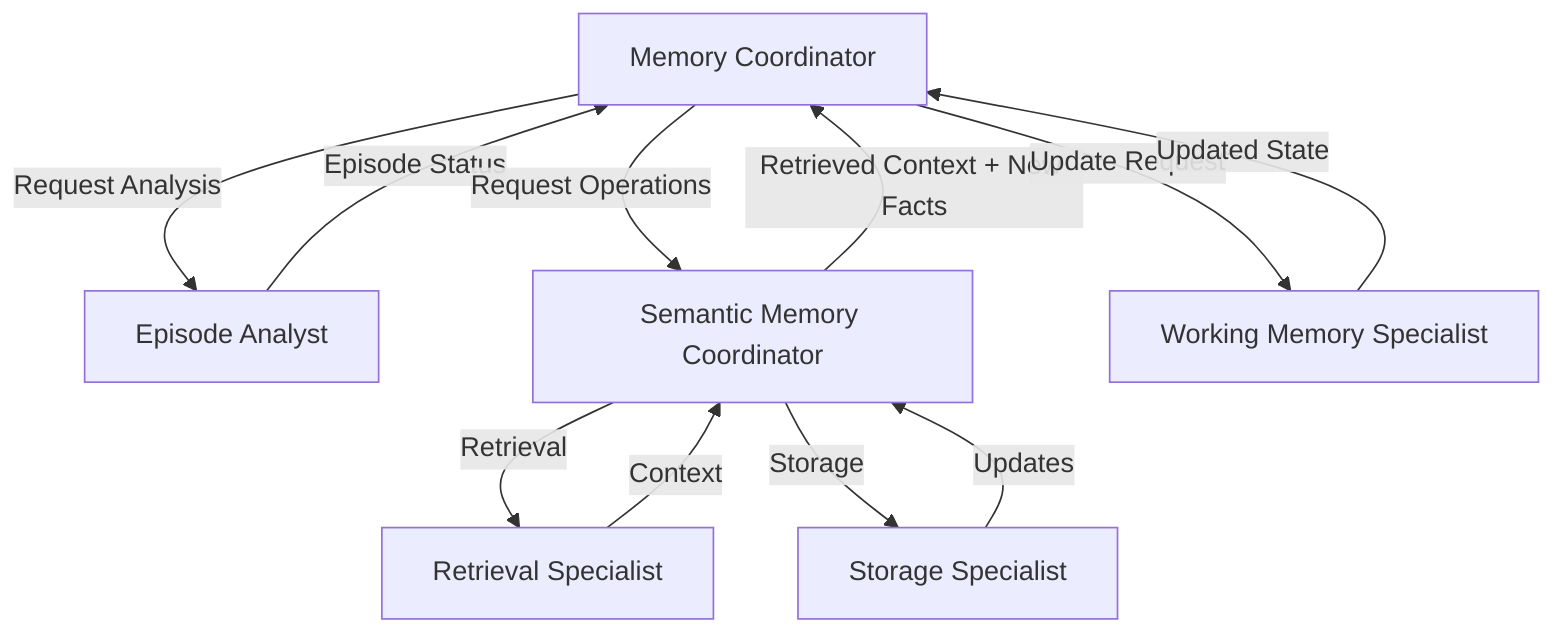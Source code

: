 ---
config:
---
graph TD
    MC[Memory Coordinator] -->|Request Analysis| EA[Episode Analyst]
    EA -->|Episode Status| MC
    MC -->|Request Operations| SMC[Semantic Memory Coordinator]
    SMC -->|Retrieval| RS[Retrieval Specialist]
    SMC -->|Storage| SS[Storage Specialist]
    RS -->|Context| SMC
    SS -->|Updates| SMC
    SMC -->|Retrieved Context + New Facts| MC
    MC -->|Update Request| WMS[Working Memory Specialist]
    WMS -->|Updated State| MC